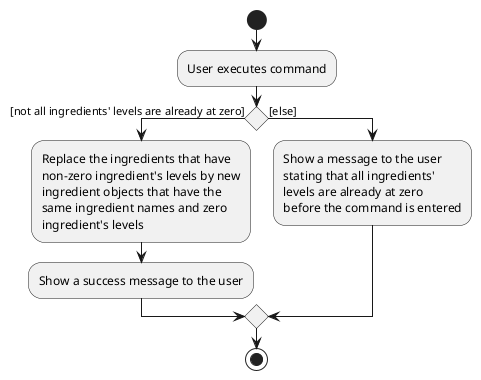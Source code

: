 @startuml
start
:User executes command;

'Since the beta syntax does not support placing the condition outside the
'diamond we place it as the true branch instead.

if () then ([not all ingredients' levels are already at zero])
    :Replace the ingredients that have
    non-zero ingredient's levels by new
    ingredient objects that have the
    same ingredient names and zero
    ingredient's levels;
    :Show a success message to the user;
else ([else])
    :Show a message to the user
    stating that all ingredients'
    levels are already at zero
    before the command is entered;
endif
stop
@enduml
